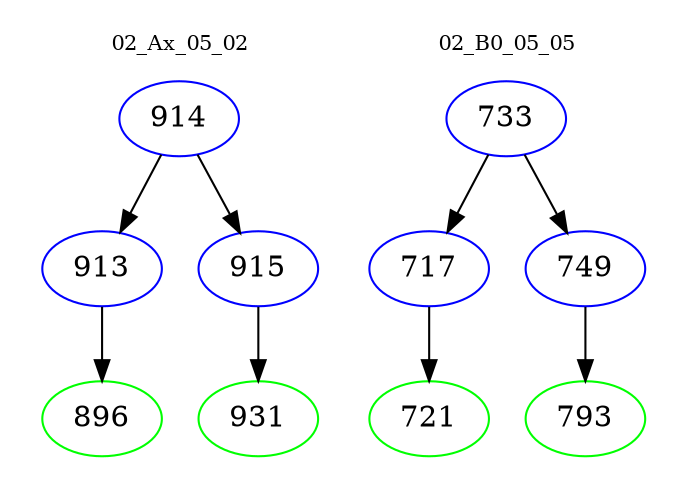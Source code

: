 digraph{
subgraph cluster_0 {
color = white
label = "02_Ax_05_02";
fontsize=10;
T0_914 [label="914", color="blue"]
T0_914 -> T0_913 [color="black"]
T0_913 [label="913", color="blue"]
T0_913 -> T0_896 [color="black"]
T0_896 [label="896", color="green"]
T0_914 -> T0_915 [color="black"]
T0_915 [label="915", color="blue"]
T0_915 -> T0_931 [color="black"]
T0_931 [label="931", color="green"]
}
subgraph cluster_1 {
color = white
label = "02_B0_05_05";
fontsize=10;
T1_733 [label="733", color="blue"]
T1_733 -> T1_717 [color="black"]
T1_717 [label="717", color="blue"]
T1_717 -> T1_721 [color="black"]
T1_721 [label="721", color="green"]
T1_733 -> T1_749 [color="black"]
T1_749 [label="749", color="blue"]
T1_749 -> T1_793 [color="black"]
T1_793 [label="793", color="green"]
}
}
